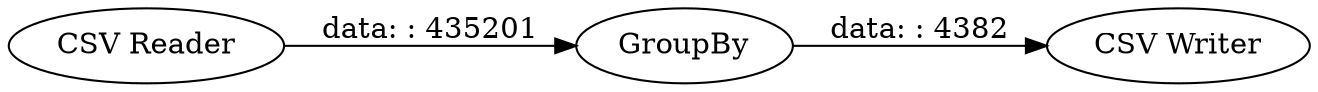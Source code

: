 digraph {
	"-4531161407934779714_2" [label="CSV Writer"]
	"-4531161407934779714_1" [label=GroupBy]
	"-4531161407934779714_3" [label="CSV Reader"]
	"-4531161407934779714_1" -> "-4531161407934779714_2" [label="data: : 4382"]
	"-4531161407934779714_3" -> "-4531161407934779714_1" [label="data: : 435201"]
	rankdir=LR
}
